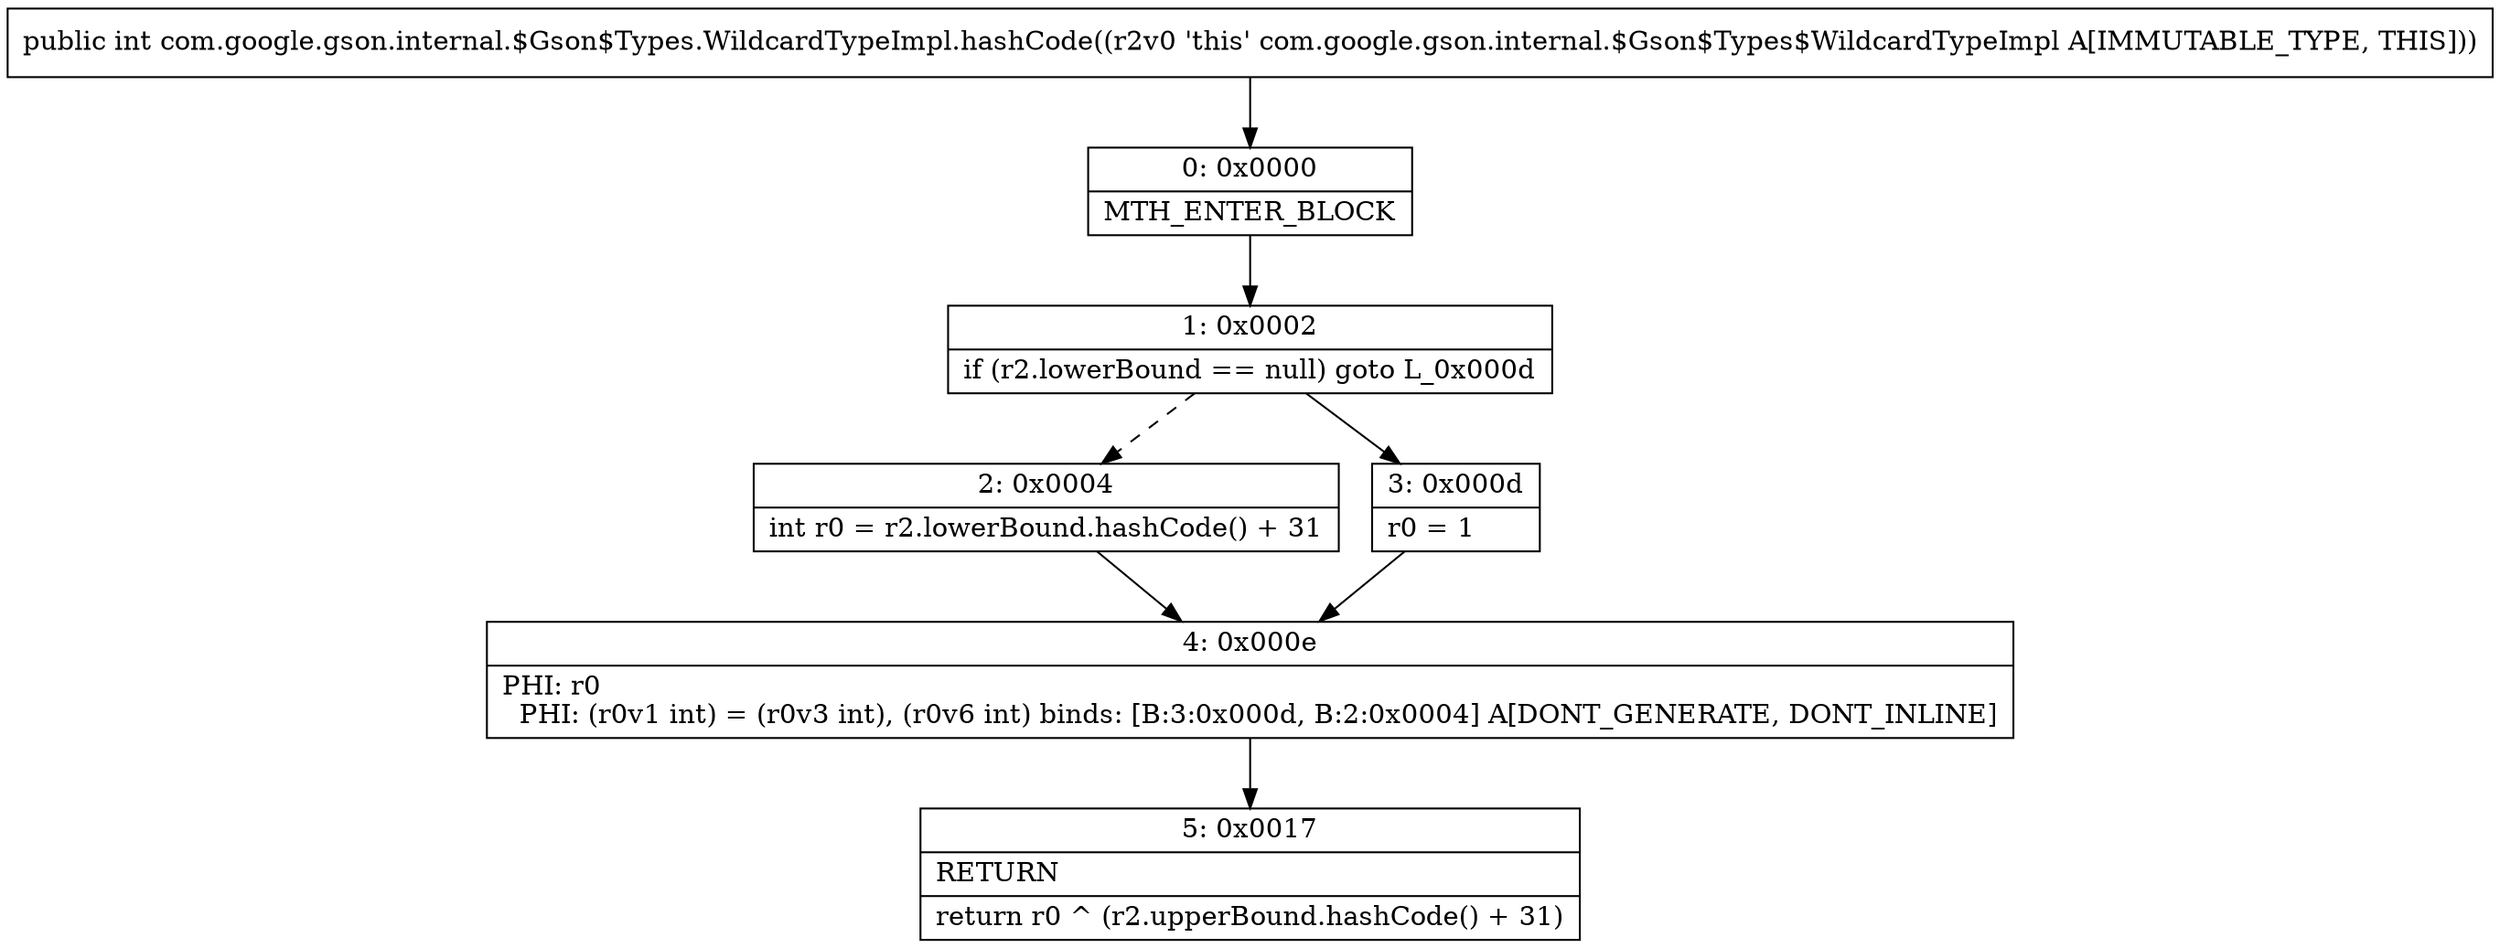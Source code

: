 digraph "CFG forcom.google.gson.internal.$Gson$Types.WildcardTypeImpl.hashCode()I" {
Node_0 [shape=record,label="{0\:\ 0x0000|MTH_ENTER_BLOCK\l}"];
Node_1 [shape=record,label="{1\:\ 0x0002|if (r2.lowerBound == null) goto L_0x000d\l}"];
Node_2 [shape=record,label="{2\:\ 0x0004|int r0 = r2.lowerBound.hashCode() + 31\l}"];
Node_3 [shape=record,label="{3\:\ 0x000d|r0 = 1\l}"];
Node_4 [shape=record,label="{4\:\ 0x000e|PHI: r0 \l  PHI: (r0v1 int) = (r0v3 int), (r0v6 int) binds: [B:3:0x000d, B:2:0x0004] A[DONT_GENERATE, DONT_INLINE]\l}"];
Node_5 [shape=record,label="{5\:\ 0x0017|RETURN\l|return r0 ^ (r2.upperBound.hashCode() + 31)\l}"];
MethodNode[shape=record,label="{public int com.google.gson.internal.$Gson$Types.WildcardTypeImpl.hashCode((r2v0 'this' com.google.gson.internal.$Gson$Types$WildcardTypeImpl A[IMMUTABLE_TYPE, THIS])) }"];
MethodNode -> Node_0;
Node_0 -> Node_1;
Node_1 -> Node_2[style=dashed];
Node_1 -> Node_3;
Node_2 -> Node_4;
Node_3 -> Node_4;
Node_4 -> Node_5;
}

